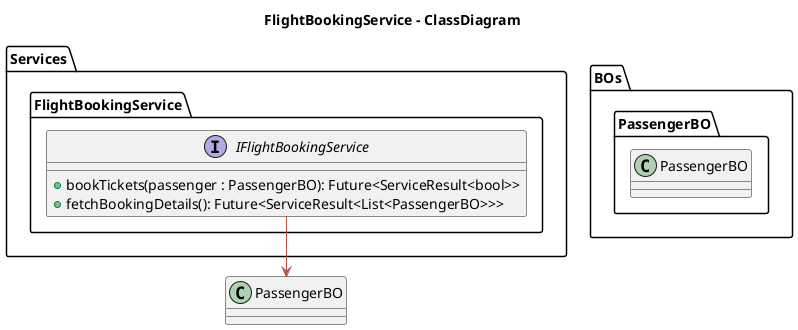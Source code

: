 @startuml PassengerBO-ClassDiagram

!define POSITIVERESPONSE 90EE90

!define NEGATIVEERESPONSE EFBBBB

!define NUETRALRESPONSE F2DC79

skinparam sequence{
    ParticipantBackgroundColor #A7BEAE
    LifeLineBackgroundColor #E7E8D1
    LifeLineBorderColor #2C5F2D
    ActorBackgroundColor #FC766AFF
    ActorBorderColor #FC766AFF
    ArrowColor #B85042
    ArrowFontColor #234E70
}

title FlightBookingService - ClassDiagram

package Services{
    package FlightBookingService{
        interface IFlightBookingService{
            +bookTickets(passenger : PassengerBO): Future<ServiceResult<bool>>
            +fetchBookingDetails(): Future<ServiceResult<List<PassengerBO>>>
        }
    }
}

package BOs{
    package PassengerBO{
        class PassengerBO{

        }
    }
}

IFlightBookingService --> PassengerBO

newpage

package Services{
    package FlightBookingService{
        interface IFlightBookingService{
            +bookTickets(passenger : PassengerBO): Future<ServiceResult<bool>>
        }
    }
}

package Pages{
    package BookingScreen{
        class BookingScreenVM{
            +bookFlightTicktes(): Future<void>
        }
    }
}

BookingScreenVM --> IFlightBookingService


newpage

package Services{
    package FlightBookingService{
        interface IFlightBookingService{
            +fetchBookingDetails(): Future<ServiceResult<List<PassengerBO>>>
        }
    }
}

package Pages{
   package MyBookingScreen{
        class MyBookingScreenVM{
            +fetchbookings() : Future<void>
        }
    }
}

MyBookingScreenVM --> IFlightBookingService

@enduml